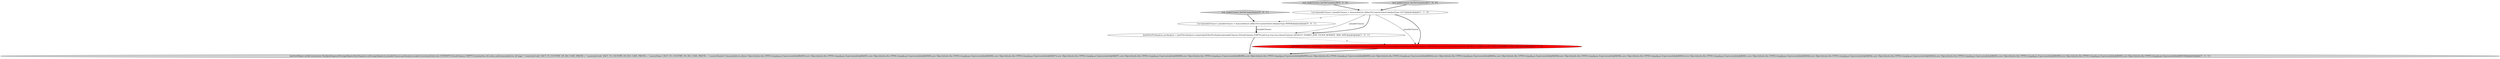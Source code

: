 digraph {
5 [style = filled, label = "test_makeCursors_factToCountryLeft['0', '1', '0']", fillcolor = lightgray, shape = diamond image = "AAA0AAABBB2BBB"];
2 [style = filled, label = "test_makeCursors_factToCountryLeft['1', '0', '0']", fillcolor = lightgray, shape = diamond image = "AAA0AAABBB1BBB"];
0 [style = filled, label = "JoinFilterPreAnalysis preAnalysis = JoinFilterAnalyzer.computeJoinFilterPreAnalysis(joinableClauses,VirtualColumns.EMPTY,null,true,true,true,QueryContexts.DEFAULT_ENABLE_JOIN_FILTER_REWRITE_MAX_SIZE)@@@4@@@['1', '0', '1']", fillcolor = white, shape = ellipse image = "AAA0AAABBB1BBB"];
1 [style = filled, label = "List<JoinableClause> joinableClauses = ImmutableList.of(factToCountryOnIsoCode(JoinType.LEFT))@@@3@@@['1', '1', '0']", fillcolor = white, shape = ellipse image = "AAA0AAABBB1BBB"];
7 [style = filled, label = "List<JoinableClause> joinableClauses = ImmutableList.of(factToCountryOnIsoCode(JoinType.INNER))@@@3@@@['0', '0', '1']", fillcolor = white, shape = ellipse image = "AAA0AAABBB3BBB"];
4 [style = filled, label = "JoinFilterPreAnalysis preAnalysis = JoinFilterAnalyzer.computeJoinFilterPreAnalysis(JoinableClauses.fromList(joinableClauses),VirtualColumns.EMPTY,null,true,true,true,QueryContexts.DEFAULT_ENABLE_JOIN_FILTER_REWRITE_MAX_SIZE)@@@4@@@['0', '1', '0']", fillcolor = red, shape = ellipse image = "AAA1AAABBB2BBB"];
6 [style = filled, label = "test_makeCursors_factToCountryInner['0', '0', '1']", fillcolor = lightgray, shape = diamond image = "AAA0AAABBB3BBB"];
3 [style = filled, label = "JoinTestHelper.verifyCursors(new HashJoinSegmentStorageAdapter(factSegment.asStorageAdapter(),joinableClauses,preAnalysis).makeCursors(null,Intervals.ETERNITY,VirtualColumns.EMPTY,Granularities.ALL,false,null),ImmutableList.of(\"page\",\"countryIsoCode\",FACT_TO_COUNTRY_ON_ISO_CODE_PREFIX + \"countryIsoCode\",FACT_TO_COUNTRY_ON_ISO_CODE_PREFIX + \"countryName\",FACT_TO_COUNTRY_ON_ISO_CODE_PREFIX + \"countryNumber\"),ImmutableList.of(new Object((((edu.fdu.CPPDG.tinypdg.pe.ExpressionInfo@8b0054,new Object((((edu.fdu.CPPDG.tinypdg.pe.ExpressionInfo@8b005c,new Object((((edu.fdu.CPPDG.tinypdg.pe.ExpressionInfo@8b0064,new Object((((edu.fdu.CPPDG.tinypdg.pe.ExpressionInfo@8b006c,new Object((((edu.fdu.CPPDG.tinypdg.pe.ExpressionInfo@8b0074,new Object((((edu.fdu.CPPDG.tinypdg.pe.ExpressionInfo@8b007c,new Object((((edu.fdu.CPPDG.tinypdg.pe.ExpressionInfo@8b0084,new Object((((edu.fdu.CPPDG.tinypdg.pe.ExpressionInfo@8b008c,new Object((((edu.fdu.CPPDG.tinypdg.pe.ExpressionInfo@8b0094,new Object((((edu.fdu.CPPDG.tinypdg.pe.ExpressionInfo@8b009c,new Object((((edu.fdu.CPPDG.tinypdg.pe.ExpressionInfo@8b00a4,new Object((((edu.fdu.CPPDG.tinypdg.pe.ExpressionInfo@8b00ac,new Object((((edu.fdu.CPPDG.tinypdg.pe.ExpressionInfo@8b00b4,new Object((((edu.fdu.CPPDG.tinypdg.pe.ExpressionInfo@8b00bc,new Object((((edu.fdu.CPPDG.tinypdg.pe.ExpressionInfo@8b00c4,new Object((((edu.fdu.CPPDG.tinypdg.pe.ExpressionInfo@8b00cc,new Object((((edu.fdu.CPPDG.tinypdg.pe.ExpressionInfo@8b00d4,new Object((((edu.fdu.CPPDG.tinypdg.pe.ExpressionInfo@8b00dc,new Object((((edu.fdu.CPPDG.tinypdg.pe.ExpressionInfo@8b00e4,new Object((((edu.fdu.CPPDG.tinypdg.pe.ExpressionInfo@8b00ec,new Object((((edu.fdu.CPPDG.tinypdg.pe.ExpressionInfo@8b00f4,new Object((((edu.fdu.CPPDG.tinypdg.pe.ExpressionInfo@8b00fc,new Object((((edu.fdu.CPPDG.tinypdg.pe.ExpressionInfo@8b0104))@@@5@@@['1', '1', '1']", fillcolor = lightgray, shape = ellipse image = "AAA0AAABBB1BBB"];
0->3 [style = bold, label=""];
4->3 [style = bold, label=""];
5->1 [style = bold, label=""];
1->4 [style = solid, label="joinableClauses"];
1->4 [style = bold, label=""];
1->0 [style = solid, label="joinableClauses"];
7->0 [style = bold, label=""];
0->4 [style = dashed, label="0"];
1->0 [style = bold, label=""];
1->7 [style = dashed, label="0"];
6->7 [style = bold, label=""];
2->1 [style = bold, label=""];
7->0 [style = solid, label="joinableClauses"];
}
